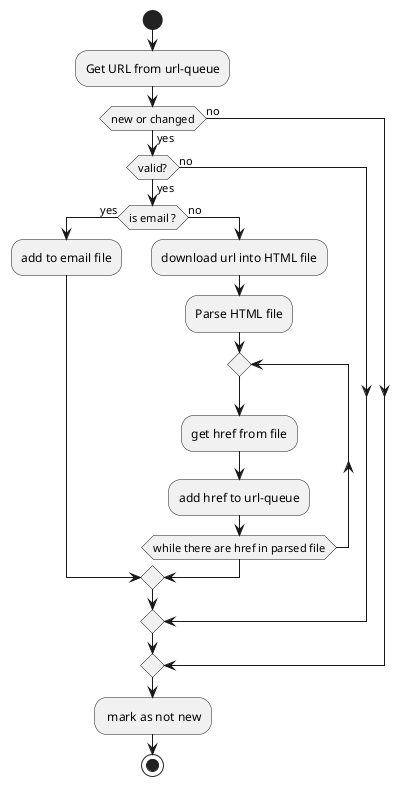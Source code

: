 @startuml
start

:Get URL from url-queue;
'#pink:Validate URL;
if (new or changed) then (yes)
    if (valid?) then (yes)
    '#pink:Check URL's history;
        if (is email ?) then (yes)
            ':add href to email-queue;
            :add to email file;
        else (no)
          :download url into HTML file;
          ':compute hash of file;
          ':Add to <list> of processed URLs;
          :Parse HTML file;
          repeat
            :get href from file;
            :add href to url-queue;
          repeat while (while there are href in parsed file)
        endif
    else (no)
    endif
else (no)
endif
: mark as not new;
' :Add to <list> of rejected URLs;
stop
@enduml
